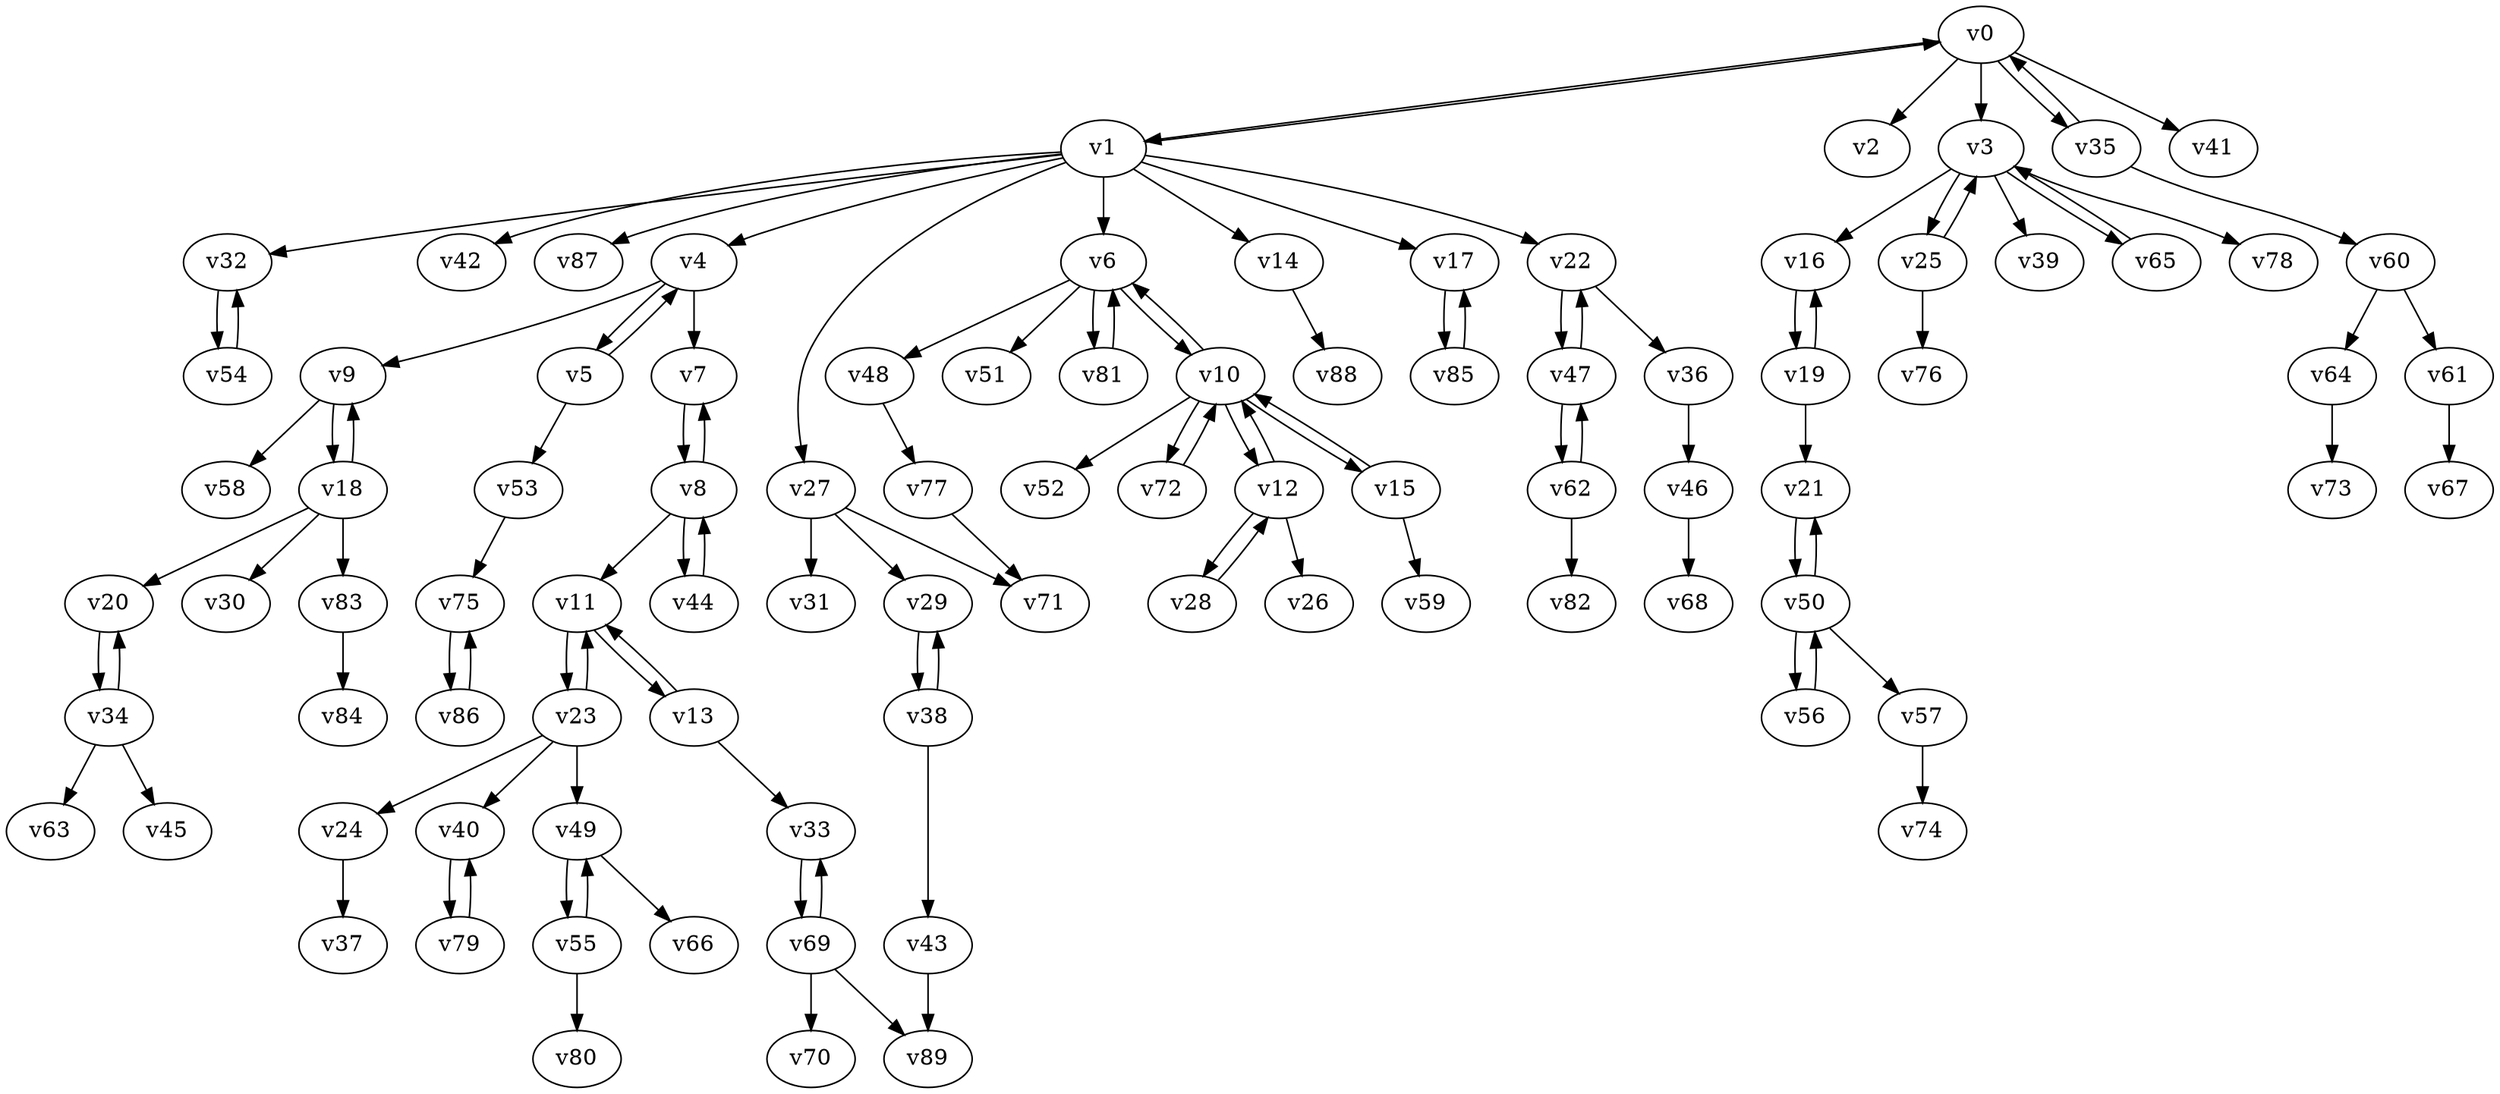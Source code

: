 digraph test127 {
    v0 [name="v0", player=0, weight=9];
    v1 [name="v1", player=1, weight=11];
    v2 [name="v2", player=0, weight=8];
    v3 [name="v3", player=1, weight=9];
    v4 [name="v4", player=0, weight=7];
    v5 [name="v5", player=1, weight=4];
    v6 [name="v6", player=0, weight=3];
    v7 [name="v7", player=1, weight=13];
    v8 [name="v8", player=0, weight=6];
    v9 [name="v9", player=1, weight=0];
    v10 [name="v10", player=0, weight=8];
    v11 [name="v11", player=1, weight=13];
    v12 [name="v12", player=0, weight=3];
    v13 [name="v13", player=1, weight=14];
    v14 [name="v14", player=0, weight=7];
    v15 [name="v15", player=1, weight=6];
    v16 [name="v16", player=0, weight=2];
    v17 [name="v17", player=1, weight=10];
    v18 [name="v18", player=0, weight=14];
    v19 [name="v19", player=1, weight=13];
    v20 [name="v20", player=0, weight=1];
    v21 [name="v21", player=1, weight=7];
    v22 [name="v22", player=0, weight=9];
    v23 [name="v23", player=1, weight=12];
    v24 [name="v24", player=0, weight=4];
    v25 [name="v25", player=1, weight=10];
    v26 [name="v26", player=0, weight=12];
    v27 [name="v27", player=1, weight=-1];
    v28 [name="v28", player=0, weight=6];
    v29 [name="v29", player=1, weight=3];
    v30 [name="v30", player=0, weight=14];
    v31 [name="v31", player=1, weight=15];
    v32 [name="v32", player=0, weight=11];
    v33 [name="v33", player=1, weight=1];
    v34 [name="v34", player=0, weight=10];
    v35 [name="v35", player=1, weight=17];
    v36 [name="v36", player=0, weight=10];
    v37 [name="v37", player=1, weight=0];
    v38 [name="v38", player=0, weight=-1];
    v39 [name="v39", player=1, weight=-1];
    v40 [name="v40", player=0, weight=15];
    v41 [name="v41", player=1, weight=3];
    v42 [name="v42", player=0, weight=14];
    v43 [name="v43", player=1, weight=7];
    v44 [name="v44", player=0, weight=13];
    v45 [name="v45", player=1, weight=16];
    v46 [name="v46", player=0, weight=7];
    v47 [name="v47", player=1, weight=10];
    v48 [name="v48", player=0, weight=9];
    v49 [name="v49", player=1, weight=10];
    v50 [name="v50", player=0, weight=2];
    v51 [name="v51", player=1, weight=11];
    v52 [name="v52", player=0, weight=16];
    v53 [name="v53", player=1, weight=2];
    v54 [name="v54", player=0, weight=6];
    v55 [name="v55", player=1, weight=3];
    v56 [name="v56", player=0, weight=7];
    v57 [name="v57", player=1, weight=14];
    v58 [name="v58", player=0, weight=6];
    v59 [name="v59", player=1, weight=9];
    v60 [name="v60", player=0, weight=1];
    v61 [name="v61", player=1, weight=12];
    v62 [name="v62", player=0, weight=11];
    v63 [name="v63", player=1, weight=13];
    v64 [name="v64", player=0, weight=4];
    v65 [name="v65", player=1, weight=-1];
    v66 [name="v66", player=0, weight=5];
    v67 [name="v67", player=1, weight=12];
    v68 [name="v68", player=0, weight=12];
    v69 [name="v69", player=1, weight=13];
    v70 [name="v70", player=0, weight=7];
    v71 [name="v71", player=1, weight=6];
    v72 [name="v72", player=0, weight=12];
    v73 [name="v73", player=1, weight=3];
    v74 [name="v74", player=0, weight=11];
    v75 [name="v75", player=1, weight=7];
    v76 [name="v76", player=0, weight=13];
    v77 [name="v77", player=1, weight=10];
    v78 [name="v78", player=0, weight=7];
    v79 [name="v79", player=1, weight=8];
    v80 [name="v80", player=0, weight=0];
    v81 [name="v81", player=1, weight=-2];
    v82 [name="v82", player=0, weight=8];
    v83 [name="v83", player=1, weight=3];
    v84 [name="v84", player=0, weight=9];
    v85 [name="v85", player=1, weight=-3];
    v86 [name="v86", player=0, weight=3];
    v87 [name="v87", player=1, weight=4];
    v88 [name="v88", player=0, weight=2];
    v89 [name="v89", player=1, weight=3];
    v0 -> v1;
    v1 -> v0;
    v0 -> v2;
    v0 -> v3;
    v1 -> v4;
    v4 -> v5;
    v5 -> v4;
    v1 -> v6;
    v4 -> v7;
    v7 -> v8;
    v8 -> v7;
    v4 -> v9;
    v6 -> v10;
    v10 -> v6;
    v8 -> v11;
    v10 -> v12;
    v12 -> v10;
    v11 -> v13;
    v13 -> v11;
    v1 -> v14;
    v10 -> v15;
    v15 -> v10;
    v3 -> v16;
    v1 -> v17;
    v9 -> v18;
    v18 -> v9;
    v16 -> v19;
    v19 -> v16;
    v18 -> v20;
    v19 -> v21;
    v1 -> v22;
    v11 -> v23;
    v23 -> v11;
    v23 -> v24;
    v3 -> v25;
    v25 -> v3;
    v12 -> v26;
    v1 -> v27;
    v12 -> v28;
    v28 -> v12;
    v27 -> v29;
    v18 -> v30;
    v27 -> v31;
    v1 -> v32;
    v13 -> v33;
    v20 -> v34;
    v34 -> v20;
    v0 -> v35;
    v35 -> v0;
    v22 -> v36;
    v24 -> v37;
    v29 -> v38;
    v38 -> v29;
    v3 -> v39;
    v23 -> v40;
    v0 -> v41;
    v1 -> v42;
    v38 -> v43;
    v8 -> v44;
    v44 -> v8;
    v34 -> v45;
    v36 -> v46;
    v22 -> v47;
    v47 -> v22;
    v6 -> v48;
    v23 -> v49;
    v21 -> v50;
    v50 -> v21;
    v6 -> v51;
    v10 -> v52;
    v5 -> v53;
    v32 -> v54;
    v54 -> v32;
    v49 -> v55;
    v55 -> v49;
    v50 -> v56;
    v56 -> v50;
    v50 -> v57;
    v9 -> v58;
    v15 -> v59;
    v35 -> v60;
    v60 -> v61;
    v47 -> v62;
    v62 -> v47;
    v34 -> v63;
    v60 -> v64;
    v3 -> v65;
    v65 -> v3;
    v49 -> v66;
    v61 -> v67;
    v46 -> v68;
    v33 -> v69;
    v69 -> v33;
    v69 -> v70;
    v27 -> v71;
    v10 -> v72;
    v72 -> v10;
    v64 -> v73;
    v57 -> v74;
    v53 -> v75;
    v25 -> v76;
    v48 -> v77;
    v3 -> v78;
    v40 -> v79;
    v79 -> v40;
    v55 -> v80;
    v6 -> v81;
    v81 -> v6;
    v62 -> v82;
    v18 -> v83;
    v83 -> v84;
    v17 -> v85;
    v85 -> v17;
    v75 -> v86;
    v86 -> v75;
    v1 -> v87;
    v14 -> v88;
    v69 -> v89;
    v43 -> v89;
    v77 -> v71;
}
